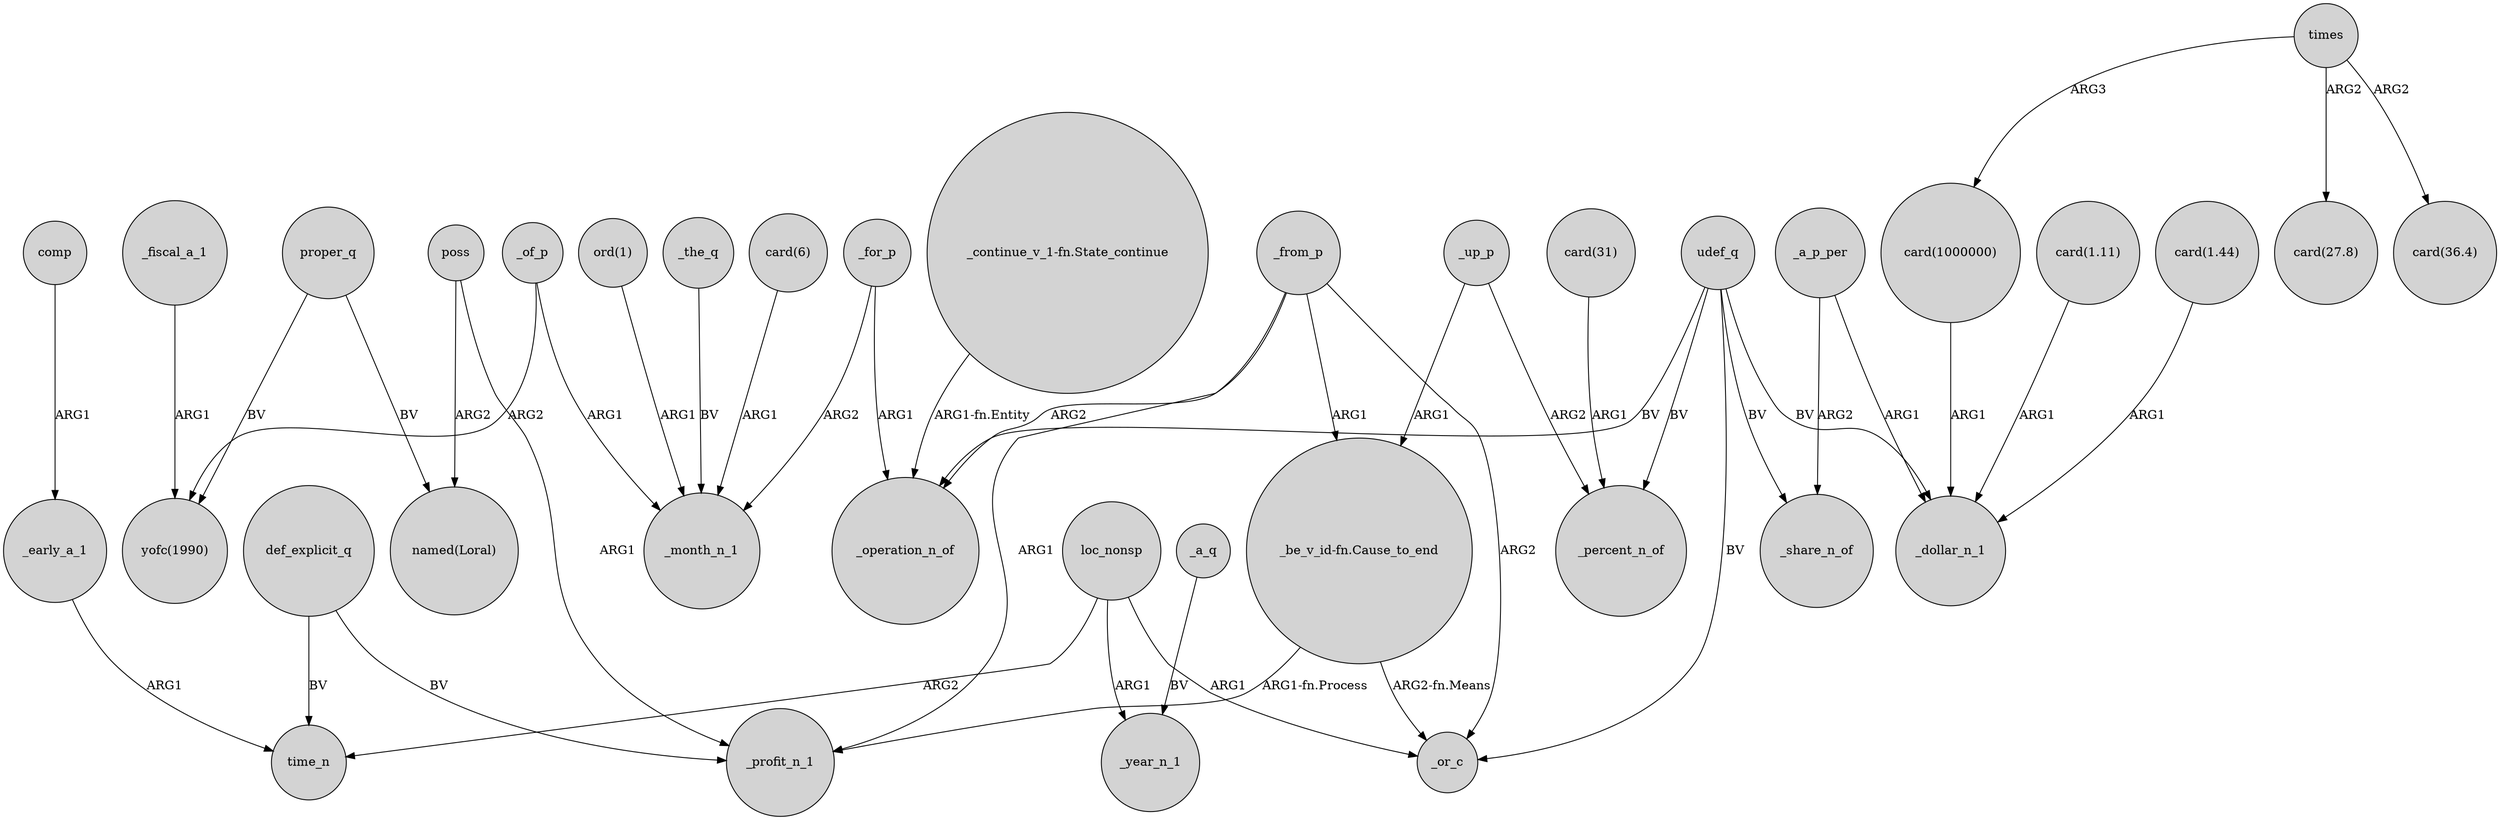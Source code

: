 digraph {
	node [shape=circle style=filled]
	_early_a_1 -> time_n [label=ARG1]
	_up_p -> _percent_n_of [label=ARG2]
	_for_p -> _operation_n_of [label=ARG1]
	"card(31)" -> _percent_n_of [label=ARG1]
	def_explicit_q -> _profit_n_1 [label=BV]
	_fiscal_a_1 -> "yofc(1990)" [label=ARG1]
	"ord(1)" -> _month_n_1 [label=ARG1]
	_the_q -> _month_n_1 [label=BV]
	loc_nonsp -> _year_n_1 [label=ARG1]
	times -> "card(1000000)" [label=ARG3]
	poss -> "named(Loral)" [label=ARG2]
	comp -> _early_a_1 [label=ARG1]
	_a_q -> _year_n_1 [label=BV]
	times -> "card(27.8)" [label=ARG2]
	"_be_v_id-fn.Cause_to_end" -> _or_c [label="ARG2-fn.Means"]
	times -> "card(36.4)" [label=ARG2]
	udef_q -> _or_c [label=BV]
	"_be_v_id-fn.Cause_to_end" -> _profit_n_1 [label="ARG1-fn.Process"]
	_from_p -> "_be_v_id-fn.Cause_to_end" [label=ARG1]
	_up_p -> "_be_v_id-fn.Cause_to_end" [label=ARG1]
	_a_p_per -> _share_n_of [label=ARG2]
	udef_q -> _percent_n_of [label=BV]
	poss -> _profit_n_1 [label=ARG1]
	proper_q -> "named(Loral)" [label=BV]
	udef_q -> _operation_n_of [label=BV]
	udef_q -> _share_n_of [label=BV]
	"_continue_v_1-fn.State_continue" -> _operation_n_of [label="ARG1-fn.Entity"]
	_of_p -> _month_n_1 [label=ARG1]
	udef_q -> _dollar_n_1 [label=BV]
	"card(1000000)" -> _dollar_n_1 [label=ARG1]
	_from_p -> _or_c [label=ARG2]
	proper_q -> "yofc(1990)" [label=BV]
	loc_nonsp -> _or_c [label=ARG1]
	_a_p_per -> _dollar_n_1 [label=ARG1]
	"card(1.11)" -> _dollar_n_1 [label=ARG1]
	def_explicit_q -> time_n [label=BV]
	loc_nonsp -> time_n [label=ARG2]
	"card(6)" -> _month_n_1 [label=ARG1]
	_of_p -> "yofc(1990)" [label=ARG2]
	_from_p -> _operation_n_of [label=ARG2]
	"card(1.44)" -> _dollar_n_1 [label=ARG1]
	_for_p -> _month_n_1 [label=ARG2]
	_from_p -> _profit_n_1 [label=ARG1]
}

